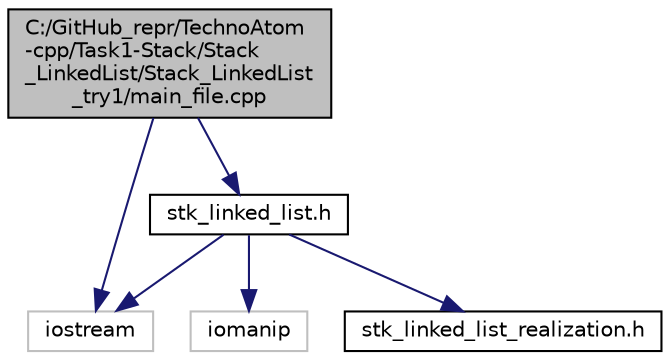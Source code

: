 digraph "C:/GitHub_repr/TechnoAtom-cpp/Task1-Stack/Stack_LinkedList/Stack_LinkedList_try1/main_file.cpp"
{
  edge [fontname="Helvetica",fontsize="10",labelfontname="Helvetica",labelfontsize="10"];
  node [fontname="Helvetica",fontsize="10",shape=record];
  Node1 [label="C:/GitHub_repr/TechnoAtom\l-cpp/Task1-Stack/Stack\l_LinkedList/Stack_LinkedList\l_try1/main_file.cpp",height=0.2,width=0.4,color="black", fillcolor="grey75", style="filled", fontcolor="black"];
  Node1 -> Node2 [color="midnightblue",fontsize="10",style="solid",fontname="Helvetica"];
  Node2 [label="iostream",height=0.2,width=0.4,color="grey75", fillcolor="white", style="filled"];
  Node1 -> Node3 [color="midnightblue",fontsize="10",style="solid",fontname="Helvetica"];
  Node3 [label="stk_linked_list.h",height=0.2,width=0.4,color="black", fillcolor="white", style="filled",URL="$stk__linked__list_8h.html",tooltip="Заголовочный файл с описанием класса стека на основе связанного списка. "];
  Node3 -> Node2 [color="midnightblue",fontsize="10",style="solid",fontname="Helvetica"];
  Node3 -> Node4 [color="midnightblue",fontsize="10",style="solid",fontname="Helvetica"];
  Node4 [label="iomanip",height=0.2,width=0.4,color="grey75", fillcolor="white", style="filled"];
  Node3 -> Node5 [color="midnightblue",fontsize="10",style="solid",fontname="Helvetica"];
  Node5 [label="stk_linked_list_realization.h",height=0.2,width=0.4,color="black", fillcolor="white", style="filled",URL="$stk__linked__list__realization_8h.html"];
}

